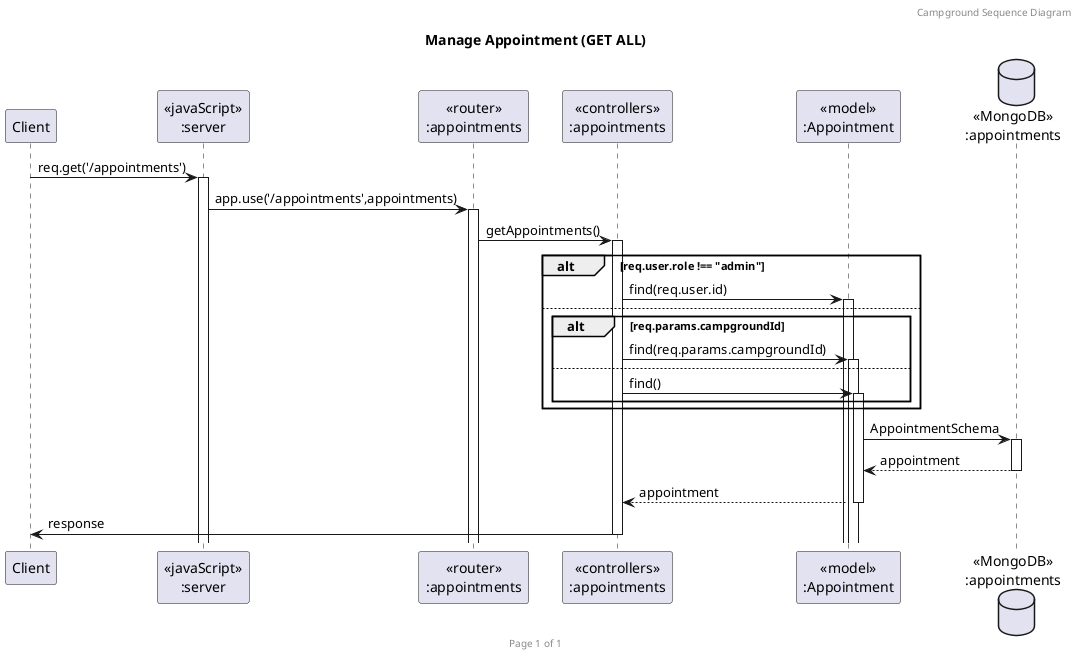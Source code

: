 @startuml Manage Appointment (GET ALL)

header Campground Sequence Diagram
footer Page %page% of %lastpage%
title "Manage Appointment (GET ALL)"

participant "Client" as client
participant "<<javaScript>>\n:server" as server
participant "<<router>>\n:appointments" as routerAppointments
participant "<<controllers>>\n:appointments" as controllersAppointments
participant "<<model>>\n:Appointment" as modelAppointment
database "<<MongoDB>>\n:appointments" as CampgroundsDatabase

client->server ++:req.get('/appointments')
server->routerAppointments ++:app.use('/appointments',appointments)
routerAppointments -> controllersAppointments ++:getAppointments()
alt req.user.role !== "admin"
    controllersAppointments->modelAppointment ++:find(req.user.id)
else 
    alt req.params.campgroundId
        controllersAppointments->modelAppointment ++:find(req.params.campgroundId)
    else 
        controllersAppointments->modelAppointment ++:find()
    end
end
modelAppointment ->CampgroundsDatabase ++:AppointmentSchema
CampgroundsDatabase --> modelAppointment --:appointment
controllersAppointments <-- modelAppointment --:appointment
controllersAppointments->client --:response

@enduml
